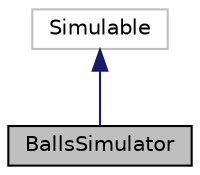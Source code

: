 digraph "BallsSimulator"
{
 // LATEX_PDF_SIZE
  edge [fontname="Helvetica",fontsize="10",labelfontname="Helvetica",labelfontsize="10"];
  node [fontname="Helvetica",fontsize="10",shape=record];
  Node1 [label="BallsSimulator",height=0.2,width=0.4,color="black", fillcolor="grey75", style="filled", fontcolor="black",tooltip="This class represents a balls simulator that implements the Simulable interface."];
  Node2 -> Node1 [dir="back",color="midnightblue",fontsize="10",style="solid",fontname="Helvetica"];
  Node2 [label="Simulable",height=0.2,width=0.4,color="grey75", fillcolor="white", style="filled",tooltip=" "];
}
